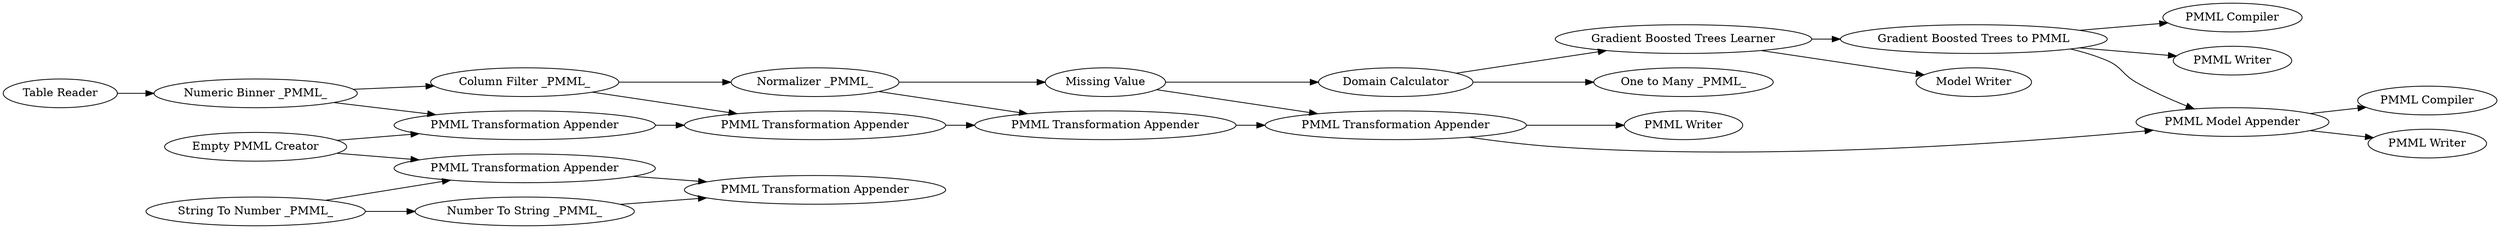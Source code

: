 digraph {
	"2376171158075690618_485" [label="PMML Transformation Appender"]
	"2376171158075690618_510" [label="Table Reader"]
	"2376171158075690618_511" [label="String To Number _PMML_"]
	"2376171158075690618_503" [label="Gradient Boosted Trees Learner"]
	"2376171158075690618_502" [label="Number To String _PMML_"]
	"2376171158075690618_509" [label="Model Writer"]
	"2376171158075690618_490" [label="PMML Transformation Appender"]
	"2376171158075690618_483" [label="Normalizer _PMML_"]
	"2376171158075690618_512" [label="PMML Transformation Appender"]
	"2376171158075690618_484" [label="Numeric Binner _PMML_"]
	"2376171158075690618_498" [label="PMML Transformation Appender"]
	"2376171158075690618_514" [label="PMML Compiler"]
	"2376171158075690618_489" [label="PMML Transformation Appender"]
	"2376171158075690618_506" [label="PMML Writer"]
	"2376171158075690618_478" [label="Empty PMML Creator"]
	"2376171158075690618_507" [label="PMML Writer"]
	"2376171158075690618_496" [label="Gradient Boosted Trees to PMML"]
	"2376171158075690618_513" [label="One to Many _PMML_"]
	"2376171158075690618_493" [label="PMML Model Appender"]
	"2376171158075690618_508" [label="PMML Writer"]
	"2376171158075690618_488" [label="Column Filter _PMML_"]
	"2376171158075690618_479" [label="PMML Transformation Appender"]
	"2376171158075690618_497" [label="Missing Value"]
	"2376171158075690618_499" [label="Domain Calculator"]
	"2376171158075690618_505" [label="PMML Compiler"]
	"2376171158075690618_483" -> "2376171158075690618_497"
	"2376171158075690618_510" -> "2376171158075690618_484"
	"2376171158075690618_489" -> "2376171158075690618_490"
	"2376171158075690618_499" -> "2376171158075690618_513"
	"2376171158075690618_498" -> "2376171158075690618_506"
	"2376171158075690618_478" -> "2376171158075690618_485"
	"2376171158075690618_483" -> "2376171158075690618_490"
	"2376171158075690618_493" -> "2376171158075690618_514"
	"2376171158075690618_493" -> "2376171158075690618_507"
	"2376171158075690618_511" -> "2376171158075690618_502"
	"2376171158075690618_502" -> "2376171158075690618_479"
	"2376171158075690618_488" -> "2376171158075690618_489"
	"2376171158075690618_503" -> "2376171158075690618_509"
	"2376171158075690618_499" -> "2376171158075690618_503"
	"2376171158075690618_496" -> "2376171158075690618_508"
	"2376171158075690618_511" -> "2376171158075690618_512"
	"2376171158075690618_485" -> "2376171158075690618_489"
	"2376171158075690618_484" -> "2376171158075690618_488"
	"2376171158075690618_512" -> "2376171158075690618_479"
	"2376171158075690618_497" -> "2376171158075690618_498"
	"2376171158075690618_496" -> "2376171158075690618_493"
	"2376171158075690618_496" -> "2376171158075690618_505"
	"2376171158075690618_498" -> "2376171158075690618_493"
	"2376171158075690618_497" -> "2376171158075690618_499"
	"2376171158075690618_488" -> "2376171158075690618_483"
	"2376171158075690618_503" -> "2376171158075690618_496"
	"2376171158075690618_478" -> "2376171158075690618_512"
	"2376171158075690618_490" -> "2376171158075690618_498"
	"2376171158075690618_484" -> "2376171158075690618_485"
	rankdir=LR
}
